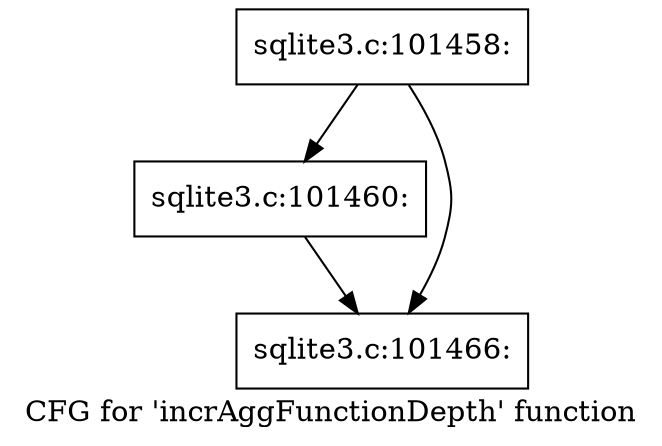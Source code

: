 digraph "CFG for 'incrAggFunctionDepth' function" {
	label="CFG for 'incrAggFunctionDepth' function";

	Node0x55c0f8eaf180 [shape=record,label="{sqlite3.c:101458:}"];
	Node0x55c0f8eaf180 -> Node0x55c0f8eb67d0;
	Node0x55c0f8eaf180 -> Node0x55c0f8eaf6d0;
	Node0x55c0f8eb67d0 [shape=record,label="{sqlite3.c:101460:}"];
	Node0x55c0f8eb67d0 -> Node0x55c0f8eaf6d0;
	Node0x55c0f8eaf6d0 [shape=record,label="{sqlite3.c:101466:}"];
}
